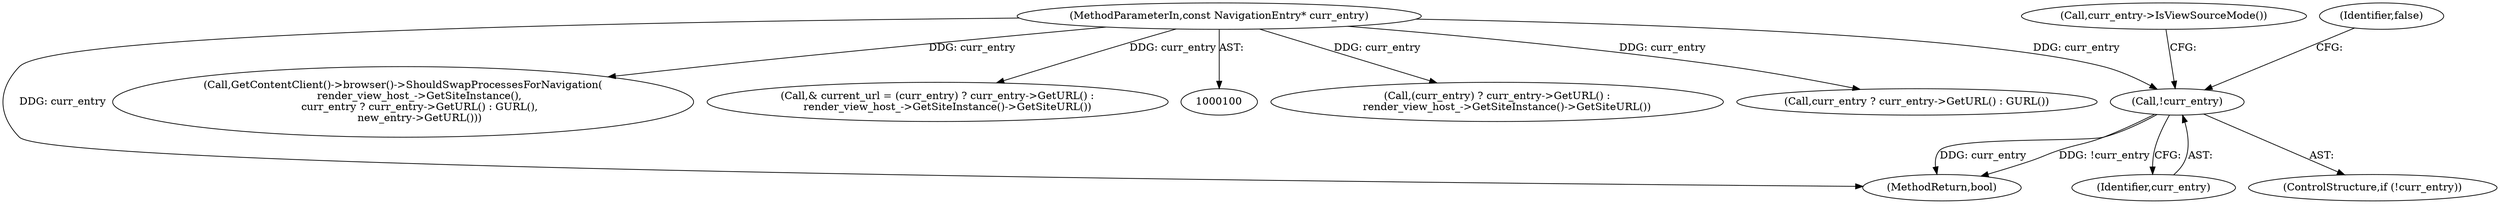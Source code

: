 digraph "0_Chrome_e9841fbdaf41b4a2baaa413f94d5c0197f9261f4_0@pointer" {
"1000152" [label="(Call,!curr_entry)"];
"1000101" [label="(MethodParameterIn,const NavigationEntry* curr_entry)"];
"1000109" [label="(Call,(curr_entry) ? curr_entry->GetURL() :\n      render_view_host_->GetSiteInstance()->GetSiteURL())"];
"1000152" [label="(Call,!curr_entry)"];
"1000143" [label="(Call,curr_entry ? curr_entry->GetURL() : GURL())"];
"1000164" [label="(MethodReturn,bool)"];
"1000141" [label="(Call,GetContentClient()->browser()->ShouldSwapProcessesForNavigation(\n          render_view_host_->GetSiteInstance(),\n          curr_entry ? curr_entry->GetURL() : GURL(),\n          new_entry->GetURL()))"];
"1000107" [label="(Call,& current_url = (curr_entry) ? curr_entry->GetURL() :\n      render_view_host_->GetSiteInstance()->GetSiteURL())"];
"1000158" [label="(Call,curr_entry->IsViewSourceMode())"];
"1000101" [label="(MethodParameterIn,const NavigationEntry* curr_entry)"];
"1000153" [label="(Identifier,curr_entry)"];
"1000151" [label="(ControlStructure,if (!curr_entry))"];
"1000155" [label="(Identifier,false)"];
"1000152" -> "1000151"  [label="AST: "];
"1000152" -> "1000153"  [label="CFG: "];
"1000153" -> "1000152"  [label="AST: "];
"1000155" -> "1000152"  [label="CFG: "];
"1000158" -> "1000152"  [label="CFG: "];
"1000152" -> "1000164"  [label="DDG: !curr_entry"];
"1000152" -> "1000164"  [label="DDG: curr_entry"];
"1000101" -> "1000152"  [label="DDG: curr_entry"];
"1000101" -> "1000100"  [label="AST: "];
"1000101" -> "1000164"  [label="DDG: curr_entry"];
"1000101" -> "1000107"  [label="DDG: curr_entry"];
"1000101" -> "1000109"  [label="DDG: curr_entry"];
"1000101" -> "1000141"  [label="DDG: curr_entry"];
"1000101" -> "1000143"  [label="DDG: curr_entry"];
}
